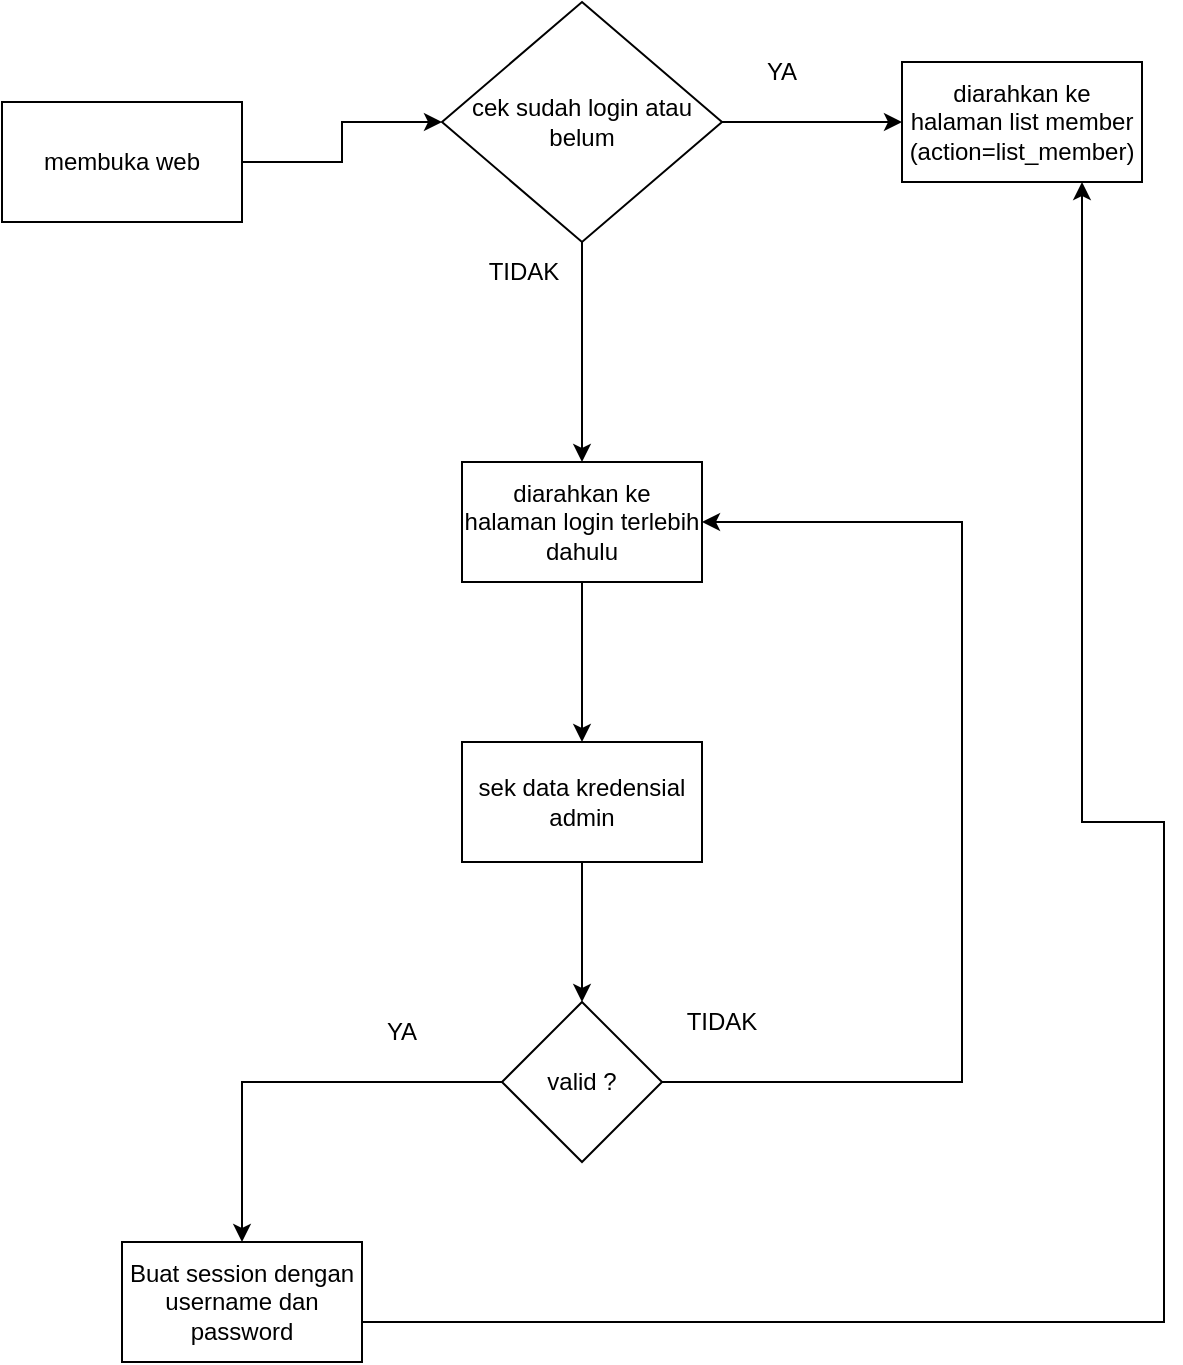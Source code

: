 <mxfile version="24.8.3">
  <diagram name="Page-1" id="g8JWpiVLjDrhal_QEQMJ">
    <mxGraphModel dx="1120" dy="460" grid="1" gridSize="10" guides="1" tooltips="1" connect="1" arrows="1" fold="1" page="1" pageScale="1" pageWidth="827" pageHeight="1169" math="0" shadow="0">
      <root>
        <mxCell id="0" />
        <mxCell id="1" parent="0" />
        <mxCell id="kH1kJb58pXDTFEbu5M2O-5" value="" style="edgeStyle=orthogonalEdgeStyle;rounded=0;orthogonalLoop=1;jettySize=auto;html=1;" edge="1" parent="1" source="kH1kJb58pXDTFEbu5M2O-1" target="kH1kJb58pXDTFEbu5M2O-4">
          <mxGeometry relative="1" as="geometry" />
        </mxCell>
        <mxCell id="kH1kJb58pXDTFEbu5M2O-1" value="membuka web" style="rounded=0;whiteSpace=wrap;html=1;" vertex="1" parent="1">
          <mxGeometry x="120" y="140" width="120" height="60" as="geometry" />
        </mxCell>
        <mxCell id="kH1kJb58pXDTFEbu5M2O-7" value="" style="edgeStyle=orthogonalEdgeStyle;rounded=0;orthogonalLoop=1;jettySize=auto;html=1;" edge="1" parent="1" source="kH1kJb58pXDTFEbu5M2O-4" target="kH1kJb58pXDTFEbu5M2O-6">
          <mxGeometry relative="1" as="geometry" />
        </mxCell>
        <mxCell id="kH1kJb58pXDTFEbu5M2O-9" value="" style="edgeStyle=orthogonalEdgeStyle;rounded=0;orthogonalLoop=1;jettySize=auto;html=1;" edge="1" parent="1" source="kH1kJb58pXDTFEbu5M2O-4" target="kH1kJb58pXDTFEbu5M2O-8">
          <mxGeometry relative="1" as="geometry" />
        </mxCell>
        <mxCell id="kH1kJb58pXDTFEbu5M2O-4" value="cek sudah login atau belum" style="rhombus;whiteSpace=wrap;html=1;rounded=0;" vertex="1" parent="1">
          <mxGeometry x="340" y="90" width="140" height="120" as="geometry" />
        </mxCell>
        <mxCell id="kH1kJb58pXDTFEbu5M2O-6" value="diarahkan ke halaman list member (action=list_member)" style="whiteSpace=wrap;html=1;rounded=0;" vertex="1" parent="1">
          <mxGeometry x="570" y="120" width="120" height="60" as="geometry" />
        </mxCell>
        <mxCell id="kH1kJb58pXDTFEbu5M2O-13" value="" style="edgeStyle=orthogonalEdgeStyle;rounded=0;orthogonalLoop=1;jettySize=auto;html=1;" edge="1" parent="1" source="kH1kJb58pXDTFEbu5M2O-8" target="kH1kJb58pXDTFEbu5M2O-12">
          <mxGeometry relative="1" as="geometry" />
        </mxCell>
        <mxCell id="kH1kJb58pXDTFEbu5M2O-8" value="diarahkan ke halaman login terlebih dahulu" style="whiteSpace=wrap;html=1;rounded=0;" vertex="1" parent="1">
          <mxGeometry x="350" y="320" width="120" height="60" as="geometry" />
        </mxCell>
        <mxCell id="kH1kJb58pXDTFEbu5M2O-10" value="YA" style="text;html=1;align=center;verticalAlign=middle;whiteSpace=wrap;rounded=0;" vertex="1" parent="1">
          <mxGeometry x="480" y="110" width="60" height="30" as="geometry" />
        </mxCell>
        <mxCell id="kH1kJb58pXDTFEbu5M2O-11" value="TIDAK" style="text;html=1;align=center;verticalAlign=middle;whiteSpace=wrap;rounded=0;" vertex="1" parent="1">
          <mxGeometry x="351" y="210" width="60" height="30" as="geometry" />
        </mxCell>
        <mxCell id="kH1kJb58pXDTFEbu5M2O-15" value="" style="edgeStyle=orthogonalEdgeStyle;rounded=0;orthogonalLoop=1;jettySize=auto;html=1;" edge="1" parent="1" source="kH1kJb58pXDTFEbu5M2O-12" target="kH1kJb58pXDTFEbu5M2O-14">
          <mxGeometry relative="1" as="geometry" />
        </mxCell>
        <mxCell id="kH1kJb58pXDTFEbu5M2O-12" value="sek data kredensial admin" style="rounded=0;whiteSpace=wrap;html=1;" vertex="1" parent="1">
          <mxGeometry x="350" y="460" width="120" height="60" as="geometry" />
        </mxCell>
        <mxCell id="kH1kJb58pXDTFEbu5M2O-17" value="" style="edgeStyle=orthogonalEdgeStyle;rounded=0;orthogonalLoop=1;jettySize=auto;html=1;" edge="1" parent="1" source="kH1kJb58pXDTFEbu5M2O-14" target="kH1kJb58pXDTFEbu5M2O-8">
          <mxGeometry relative="1" as="geometry">
            <mxPoint x="510" y="630" as="targetPoint" />
            <Array as="points">
              <mxPoint x="600" y="630" />
              <mxPoint x="600" y="350" />
            </Array>
          </mxGeometry>
        </mxCell>
        <mxCell id="kH1kJb58pXDTFEbu5M2O-19" value="" style="edgeStyle=orthogonalEdgeStyle;rounded=0;orthogonalLoop=1;jettySize=auto;html=1;entryX=0.75;entryY=1;entryDx=0;entryDy=0;" edge="1" parent="1" source="kH1kJb58pXDTFEbu5M2O-22" target="kH1kJb58pXDTFEbu5M2O-6">
          <mxGeometry relative="1" as="geometry">
            <mxPoint x="700" y="500" as="targetPoint" />
            <Array as="points">
              <mxPoint x="701" y="750" />
              <mxPoint x="701" y="500" />
              <mxPoint x="660" y="500" />
            </Array>
          </mxGeometry>
        </mxCell>
        <mxCell id="kH1kJb58pXDTFEbu5M2O-25" value="" style="edgeStyle=orthogonalEdgeStyle;rounded=0;orthogonalLoop=1;jettySize=auto;html=1;" edge="1" parent="1" source="kH1kJb58pXDTFEbu5M2O-14" target="kH1kJb58pXDTFEbu5M2O-22">
          <mxGeometry relative="1" as="geometry">
            <mxPoint x="330" y="584" as="targetPoint" />
          </mxGeometry>
        </mxCell>
        <mxCell id="kH1kJb58pXDTFEbu5M2O-14" value="valid ?" style="rhombus;whiteSpace=wrap;html=1;rounded=0;" vertex="1" parent="1">
          <mxGeometry x="370" y="590" width="80" height="80" as="geometry" />
        </mxCell>
        <mxCell id="kH1kJb58pXDTFEbu5M2O-20" value="TIDAK" style="text;html=1;align=center;verticalAlign=middle;whiteSpace=wrap;rounded=0;" vertex="1" parent="1">
          <mxGeometry x="450" y="585" width="60" height="30" as="geometry" />
        </mxCell>
        <mxCell id="kH1kJb58pXDTFEbu5M2O-22" value="Buat session dengan username dan password" style="rounded=0;whiteSpace=wrap;html=1;" vertex="1" parent="1">
          <mxGeometry x="180" y="710" width="120" height="60" as="geometry" />
        </mxCell>
        <mxCell id="kH1kJb58pXDTFEbu5M2O-26" value="YA" style="text;html=1;align=center;verticalAlign=middle;whiteSpace=wrap;rounded=0;" vertex="1" parent="1">
          <mxGeometry x="290" y="590" width="60" height="30" as="geometry" />
        </mxCell>
      </root>
    </mxGraphModel>
  </diagram>
</mxfile>

